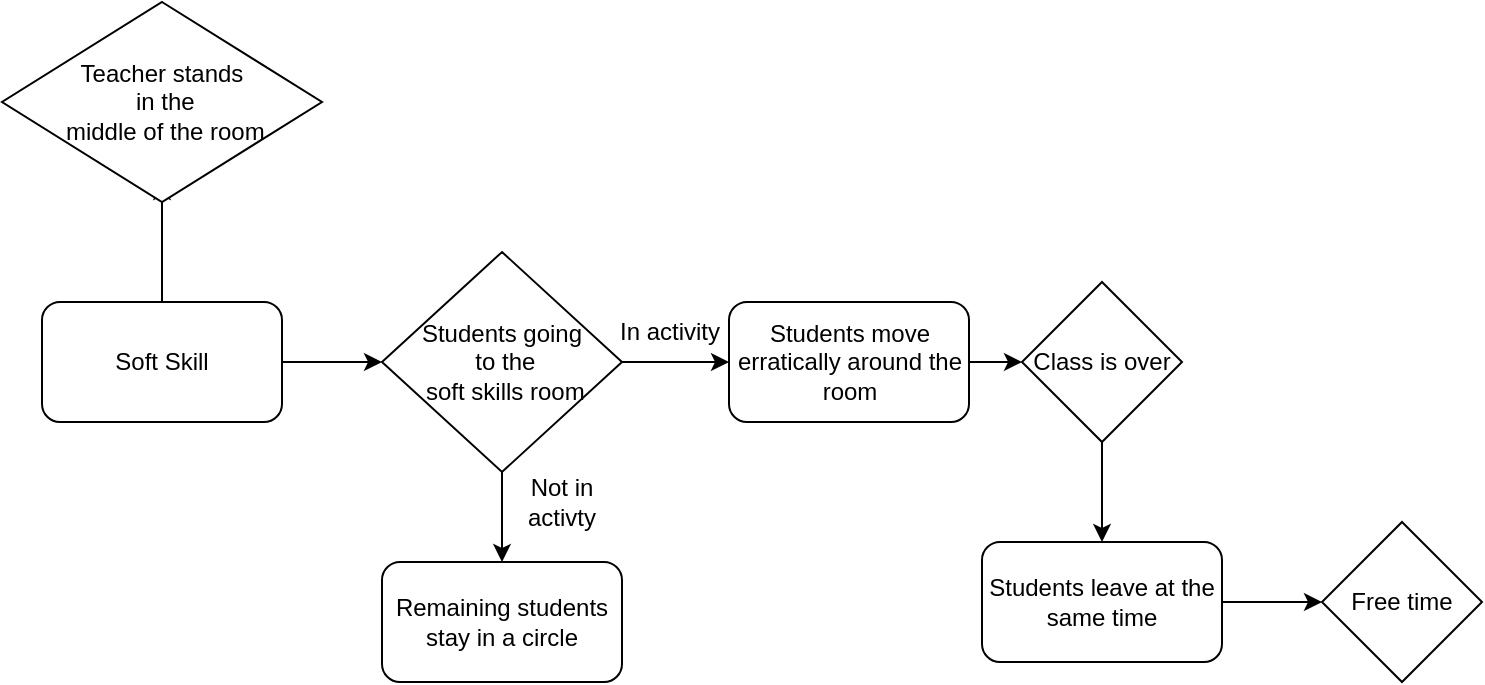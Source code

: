 <mxfile version="16.6.2" type="device"><diagram id="Y8yw1iXINpAW8513fsbh" name="Page-2"><mxGraphModel dx="1568" dy="461" grid="1" gridSize="10" guides="1" tooltips="1" connect="1" arrows="1" fold="1" page="1" pageScale="1" pageWidth="827" pageHeight="1169" background="#ffffff" math="0" shadow="0"><root><mxCell id="4DqhwviSeKKw-pVsIeuL-0"/><mxCell id="4DqhwviSeKKw-pVsIeuL-1" parent="4DqhwviSeKKw-pVsIeuL-0"/><mxCell id="85cR5kDrlUbLwYxX7Kb_-2" style="edgeStyle=orthogonalEdgeStyle;curved=0;rounded=1;sketch=0;orthogonalLoop=1;jettySize=auto;html=1;entryX=0;entryY=0.5;entryDx=0;entryDy=0;" parent="4DqhwviSeKKw-pVsIeuL-1" source="85cR5kDrlUbLwYxX7Kb_-0" target="85cR5kDrlUbLwYxX7Kb_-1" edge="1"><mxGeometry relative="1" as="geometry"/></mxCell><mxCell id="85cR5kDrlUbLwYxX7Kb_-3" style="edgeStyle=orthogonalEdgeStyle;curved=0;rounded=1;sketch=0;orthogonalLoop=1;jettySize=auto;html=1;" parent="4DqhwviSeKKw-pVsIeuL-1" source="85cR5kDrlUbLwYxX7Kb_-0" edge="1"><mxGeometry relative="1" as="geometry"><mxPoint x="70" y="140" as="targetPoint"/></mxGeometry></mxCell><mxCell id="85cR5kDrlUbLwYxX7Kb_-0" value="Soft Skill" style="rounded=1;whiteSpace=wrap;html=1;sketch=0;" parent="4DqhwviSeKKw-pVsIeuL-1" vertex="1"><mxGeometry x="10" y="200" width="120" height="60" as="geometry"/></mxCell><mxCell id="85cR5kDrlUbLwYxX7Kb_-12" style="edgeStyle=orthogonalEdgeStyle;curved=0;rounded=1;sketch=0;orthogonalLoop=1;jettySize=auto;html=1;" parent="4DqhwviSeKKw-pVsIeuL-1" source="85cR5kDrlUbLwYxX7Kb_-1" edge="1"><mxGeometry relative="1" as="geometry"><mxPoint x="240" y="330" as="targetPoint"/></mxGeometry></mxCell><mxCell id="85cR5kDrlUbLwYxX7Kb_-16" style="edgeStyle=orthogonalEdgeStyle;curved=0;rounded=1;sketch=0;orthogonalLoop=1;jettySize=auto;html=1;entryX=0;entryY=0.5;entryDx=0;entryDy=0;" parent="4DqhwviSeKKw-pVsIeuL-1" source="85cR5kDrlUbLwYxX7Kb_-1" target="85cR5kDrlUbLwYxX7Kb_-14" edge="1"><mxGeometry relative="1" as="geometry"/></mxCell><mxCell id="85cR5kDrlUbLwYxX7Kb_-1" value="Students going&lt;br&gt;&amp;nbsp;to the&lt;br&gt;&amp;nbsp;soft skills room" style="rhombus;whiteSpace=wrap;html=1;rounded=0;sketch=0;" parent="4DqhwviSeKKw-pVsIeuL-1" vertex="1"><mxGeometry x="180" y="175" width="120" height="110" as="geometry"/></mxCell><mxCell id="85cR5kDrlUbLwYxX7Kb_-6" value="&lt;span&gt;Teacher stands&lt;br&gt;&amp;nbsp;in the&lt;br&gt;&amp;nbsp;middle of the room&lt;/span&gt;" style="rhombus;whiteSpace=wrap;html=1;rounded=0;sketch=0;" parent="4DqhwviSeKKw-pVsIeuL-1" vertex="1"><mxGeometry x="-10" y="50" width="160" height="100" as="geometry"/></mxCell><mxCell id="85cR5kDrlUbLwYxX7Kb_-8" value="In activity" style="text;html=1;strokeColor=none;fillColor=none;align=center;verticalAlign=middle;whiteSpace=wrap;rounded=0;sketch=0;" parent="4DqhwviSeKKw-pVsIeuL-1" vertex="1"><mxGeometry x="293.5" y="200" width="60" height="30" as="geometry"/></mxCell><mxCell id="85cR5kDrlUbLwYxX7Kb_-11" value="Not in activty" style="text;html=1;strokeColor=none;fillColor=none;align=center;verticalAlign=middle;whiteSpace=wrap;rounded=0;sketch=0;" parent="4DqhwviSeKKw-pVsIeuL-1" vertex="1"><mxGeometry x="240" y="285" width="60" height="30" as="geometry"/></mxCell><mxCell id="85cR5kDrlUbLwYxX7Kb_-13" value="Remaining students stay in a circle" style="rounded=1;whiteSpace=wrap;html=1;sketch=0;" parent="4DqhwviSeKKw-pVsIeuL-1" vertex="1"><mxGeometry x="180" y="330" width="120" height="60" as="geometry"/></mxCell><mxCell id="85cR5kDrlUbLwYxX7Kb_-18" style="edgeStyle=orthogonalEdgeStyle;curved=0;rounded=1;sketch=0;orthogonalLoop=1;jettySize=auto;html=1;entryX=0;entryY=0.5;entryDx=0;entryDy=0;" parent="4DqhwviSeKKw-pVsIeuL-1" source="85cR5kDrlUbLwYxX7Kb_-14" target="85cR5kDrlUbLwYxX7Kb_-17" edge="1"><mxGeometry relative="1" as="geometry"/></mxCell><mxCell id="85cR5kDrlUbLwYxX7Kb_-14" value="Students move erratically around the room" style="rounded=1;whiteSpace=wrap;html=1;sketch=0;" parent="4DqhwviSeKKw-pVsIeuL-1" vertex="1"><mxGeometry x="353.5" y="200" width="120" height="60" as="geometry"/></mxCell><mxCell id="85cR5kDrlUbLwYxX7Kb_-20" style="edgeStyle=orthogonalEdgeStyle;curved=0;rounded=1;sketch=0;orthogonalLoop=1;jettySize=auto;html=1;entryX=0.5;entryY=0;entryDx=0;entryDy=0;" parent="4DqhwviSeKKw-pVsIeuL-1" source="85cR5kDrlUbLwYxX7Kb_-17" target="85cR5kDrlUbLwYxX7Kb_-19" edge="1"><mxGeometry relative="1" as="geometry"/></mxCell><mxCell id="85cR5kDrlUbLwYxX7Kb_-17" value="Class is over" style="rhombus;whiteSpace=wrap;html=1;rounded=0;sketch=0;" parent="4DqhwviSeKKw-pVsIeuL-1" vertex="1"><mxGeometry x="500" y="190" width="80" height="80" as="geometry"/></mxCell><mxCell id="85cR5kDrlUbLwYxX7Kb_-22" style="edgeStyle=orthogonalEdgeStyle;curved=0;rounded=1;sketch=0;orthogonalLoop=1;jettySize=auto;html=1;entryX=0;entryY=0.5;entryDx=0;entryDy=0;" parent="4DqhwviSeKKw-pVsIeuL-1" source="85cR5kDrlUbLwYxX7Kb_-19" target="85cR5kDrlUbLwYxX7Kb_-21" edge="1"><mxGeometry relative="1" as="geometry"/></mxCell><mxCell id="85cR5kDrlUbLwYxX7Kb_-19" value="Students leave at the same time" style="rounded=1;whiteSpace=wrap;html=1;sketch=0;" parent="4DqhwviSeKKw-pVsIeuL-1" vertex="1"><mxGeometry x="480" y="320" width="120" height="60" as="geometry"/></mxCell><mxCell id="85cR5kDrlUbLwYxX7Kb_-21" value="Free time" style="rhombus;whiteSpace=wrap;html=1;rounded=0;sketch=0;" parent="4DqhwviSeKKw-pVsIeuL-1" vertex="1"><mxGeometry x="650" y="310" width="80" height="80" as="geometry"/></mxCell></root></mxGraphModel></diagram></mxfile>